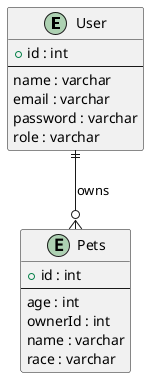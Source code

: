 @startuml Database Schema

entity "User" as User {
    + id : int
    ---
    name : varchar
    email : varchar
    password : varchar
    role : varchar
}

entity "Pets" as Pets {
    + id : int
    ---
    age : int
    ownerId : int
    name : varchar
    race : varchar
}

User ||--o{ Pets : owns

@enduml
